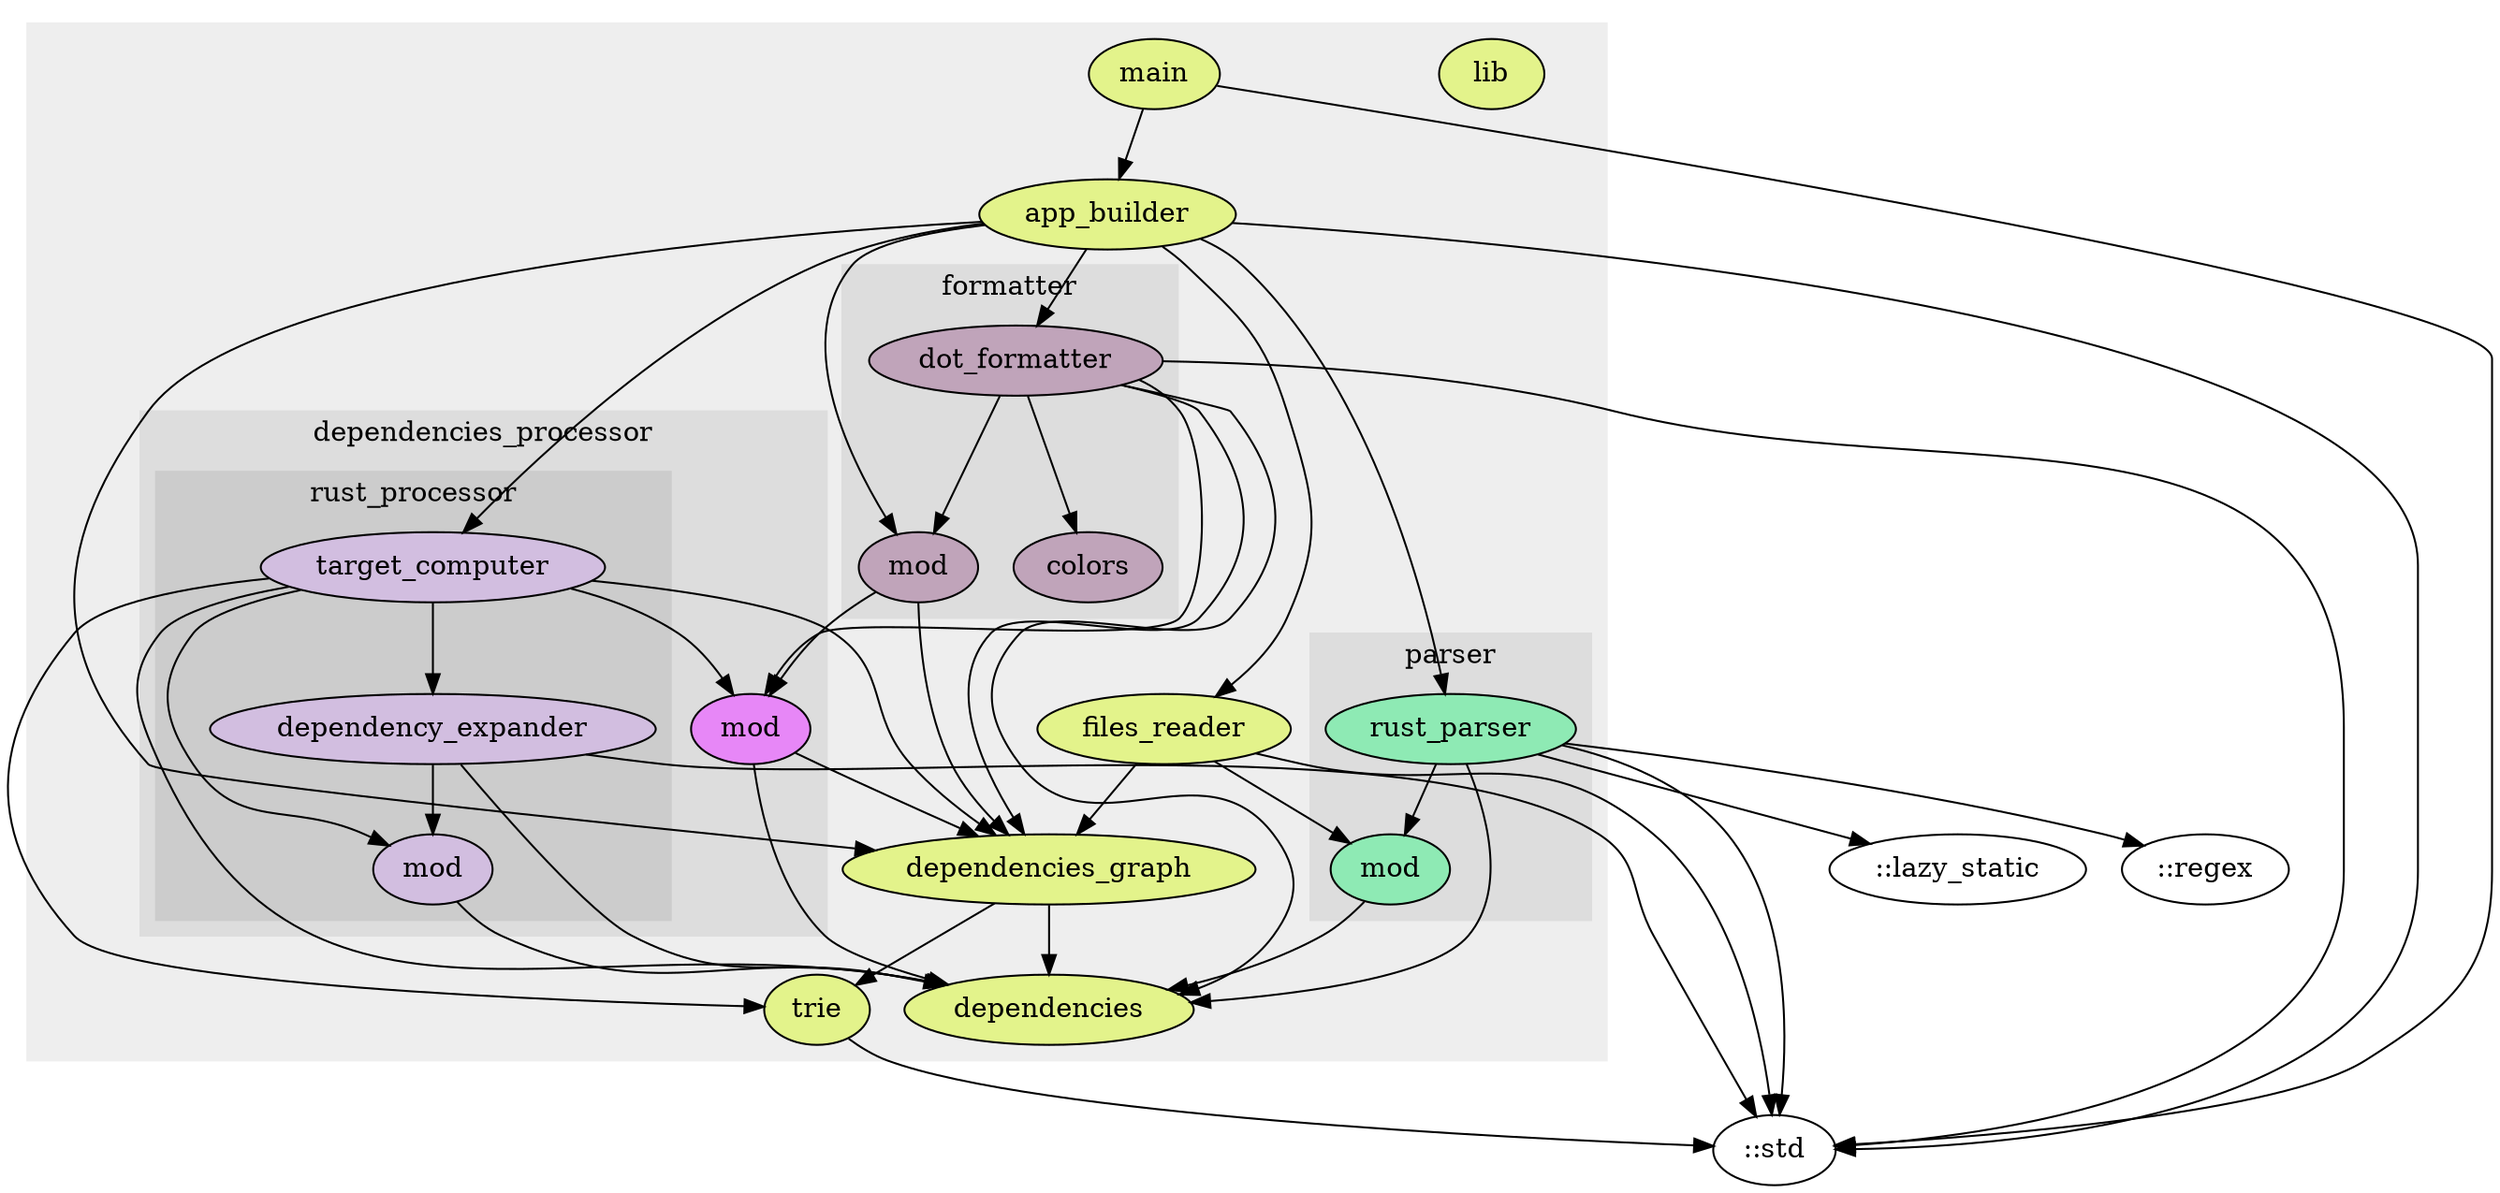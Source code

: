 digraph dependencies {
  subgraph cluster_ {
  label=""
  color="#eeeeee"
  style="filled"
    "::app_builder"[label="app_builder",style="filled",fillcolor="#e3f38b"]
    "::dependencies"[label="dependencies",style="filled",fillcolor="#e3f38b"]
    "::dependencies_graph"[label="dependencies_graph",style="filled",fillcolor="#e3f38b"]
    subgraph cluster____dependencies_processor {
    label="dependencies_processor"
    color="#dddddd"
    style="filled"
      "::dependencies_processor::mod"[label="mod",style="filled",fillcolor="#e787f7"]
      subgraph cluster____dependencies_processor___rust_processor {
      label="rust_processor"
      color="#cccccc"
      style="filled"
        "::dependencies_processor::rust_processor::dependency_expander"[label="dependency_expander",style="filled",fillcolor="#d2bee0"]
        "::dependencies_processor::rust_processor::mod"[label="mod",style="filled",fillcolor="#d2bee0"]
        "::dependencies_processor::rust_processor::target_computer"[label="target_computer",style="filled",fillcolor="#d2bee0"]
      }
    }
    "::files_reader"[label="files_reader",style="filled",fillcolor="#e3f38b"]
    subgraph cluster____formatter {
    label="formatter"
    color="#dddddd"
    style="filled"
      "::formatter::colors"[label="colors",style="filled",fillcolor="#c0a4ba"]
      "::formatter::dot_formatter"[label="dot_formatter",style="filled",fillcolor="#c0a4ba"]
      "::formatter::mod"[label="mod",style="filled",fillcolor="#c0a4ba"]
    }
    "::lib"[label="lib",style="filled",fillcolor="#e3f38b"]
    "::main"[label="main",style="filled",fillcolor="#e3f38b"]
    subgraph cluster____parser {
    label="parser"
    color="#dddddd"
    style="filled"
      "::parser::mod"[label="mod",style="filled",fillcolor="#8eeab4"]
      "::parser::rust_parser"[label="rust_parser",style="filled",fillcolor="#8eeab4"]
    }
    "::trie"[label="trie",style="filled",fillcolor="#e3f38b"]
  }
"::app_builder" -> "::dependencies_graph"
"::app_builder" -> "::dependencies_processor::rust_processor::target_computer"
"::app_builder" -> "::files_reader"
"::app_builder" -> "::formatter::dot_formatter"
"::app_builder" -> "::formatter::mod"
"::app_builder" -> "::parser::rust_parser"
"::app_builder" -> "::std"
"::dependencies_graph" -> "::dependencies"
"::dependencies_graph" -> "::trie"
"::dependencies_processor::mod" -> "::dependencies"
"::dependencies_processor::mod" -> "::dependencies_graph"
"::dependencies_processor::rust_processor::dependency_expander" -> "::dependencies"
"::dependencies_processor::rust_processor::dependency_expander" -> "::dependencies_processor::rust_processor::mod"
"::dependencies_processor::rust_processor::dependency_expander" -> "::std"
"::dependencies_processor::rust_processor::mod" -> "::dependencies"
"::dependencies_processor::rust_processor::target_computer" -> "::dependencies"
"::dependencies_processor::rust_processor::target_computer" -> "::dependencies_graph"
"::dependencies_processor::rust_processor::target_computer" -> "::dependencies_processor::mod"
"::dependencies_processor::rust_processor::target_computer" -> "::dependencies_processor::rust_processor::dependency_expander"
"::dependencies_processor::rust_processor::target_computer" -> "::dependencies_processor::rust_processor::mod"
"::dependencies_processor::rust_processor::target_computer" -> "::trie"
"::files_reader" -> "::dependencies_graph"
"::files_reader" -> "::parser::mod"
"::files_reader" -> "::std"
"::formatter::dot_formatter" -> "::dependencies"
"::formatter::dot_formatter" -> "::dependencies_graph"
"::formatter::dot_formatter" -> "::dependencies_processor::mod"
"::formatter::dot_formatter" -> "::formatter::colors"
"::formatter::dot_formatter" -> "::formatter::mod"
"::formatter::dot_formatter" -> "::std"
"::formatter::mod" -> "::dependencies_graph"
"::formatter::mod" -> "::dependencies_processor::mod"
"::main" -> "::app_builder"
"::main" -> "::std"
"::parser::mod" -> "::dependencies"
"::parser::rust_parser" -> "::dependencies"
"::parser::rust_parser" -> "::lazy_static"
"::parser::rust_parser" -> "::parser::mod"
"::parser::rust_parser" -> "::regex"
"::parser::rust_parser" -> "::std"
"::trie" -> "::std"
}

